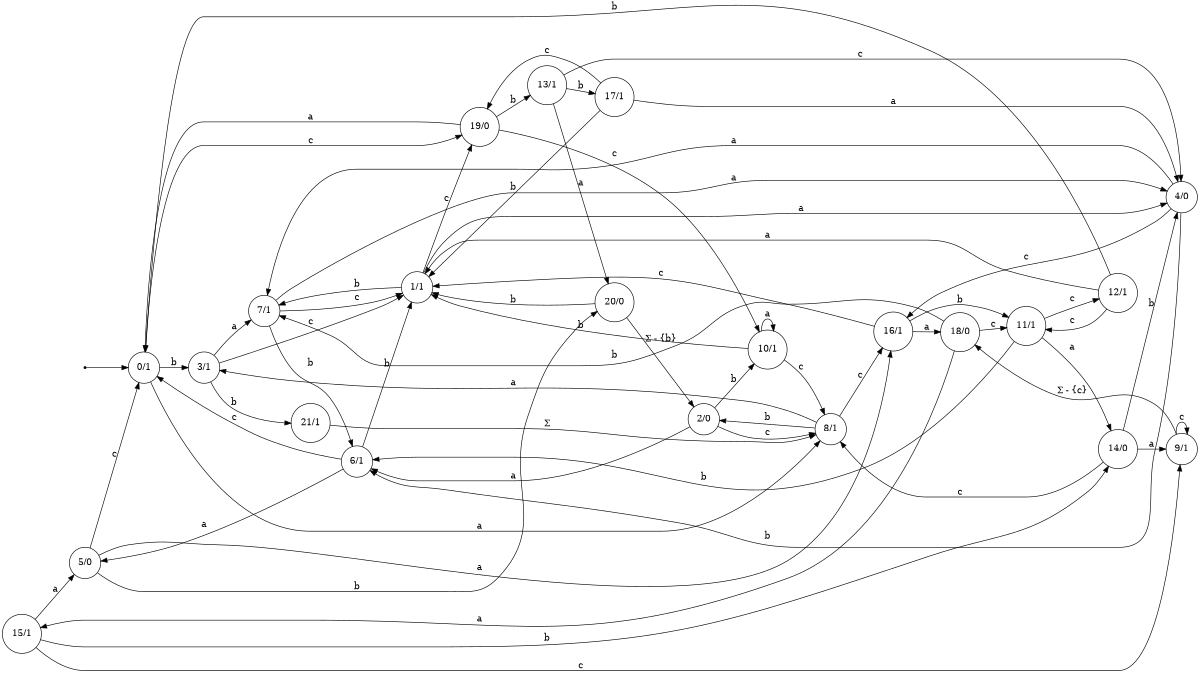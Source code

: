 digraph moore_machine {
	rankdir=LR size="8,5"
	node [shape=circle]
	15 [label="15/1"]
	15 -> 5 [label=a]
	15 -> 14 [label=b]
	15 -> 9 [label=c]
	9 [label="9/1"]
	9 -> 18 [label="Σ - {c}"]
	9 -> 9 [label=c]
	11 [label="11/1"]
	11 -> 14 [label=a]
	11 -> 6 [label=b]
	11 -> 12 [label=c]
	3 [label="3/1"]
	3 -> 7 [label=a]
	3 -> 21 [label=b]
	3 -> 1 [label=c]
	12 [label="12/1"]
	12 -> 1 [label=a]
	12 -> 0 [label=b]
	12 -> 11 [label=c]
	18 [label="18/0"]
	18 -> 15 [label=a]
	18 -> 7 [label=b]
	18 -> 11 [label=c]
	5 [label="5/0"]
	5 -> 16 [label=a]
	5 -> 20 [label=b]
	5 -> 0 [label=c]
	8 [label="8/1"]
	8 -> 3 [label=a]
	8 -> 2 [label=b]
	8 -> 16 [label=c]
	14 [label="14/0"]
	14 -> 9 [label=a]
	14 -> 4 [label=b]
	14 -> 8 [label=c]
	20 [label="20/0"]
	20 -> 2 [label="Σ - {b}"]
	20 -> 1 [label=b]
	21 [label="21/1"]
	21 -> 8 [label="Σ"]
	16 [label="16/1"]
	16 -> 18 [label=a]
	16 -> 11 [label=b]
	16 -> 1 [label=c]
	7 [label="7/1"]
	7 -> 4 [label=a]
	7 -> 6 [label=b]
	7 -> 1 [label=c]
	0 [label="0/1"]
	0 -> 8 [label=a]
	0 -> 3 [label=b]
	0 -> 19 [label=c]
	17 [label="17/1"]
	17 -> 4 [label=a]
	17 -> 1 [label=b]
	17 -> 19 [label=c]
	10 [label="10/1"]
	10 -> 10 [label=a]
	10 -> 1 [label=b]
	10 -> 8 [label=c]
	19 [label="19/0"]
	19 -> 0 [label=a]
	19 -> 13 [label=b]
	19 -> 10 [label=c]
	13 [label="13/1"]
	13 -> 20 [label=a]
	13 -> 17 [label=b]
	13 -> 4 [label=c]
	2 [label="2/0"]
	2 -> 6 [label=a]
	2 -> 10 [label=b]
	2 -> 8 [label=c]
	1 [label="1/1"]
	1 -> 4 [label=a]
	1 -> 7 [label=b]
	1 -> 19 [label=c]
	6 [label="6/1"]
	6 -> 5 [label=a]
	6 -> 1 [label=b]
	6 -> 0 [label=c]
	4 [label="4/0"]
	4 -> 7 [label=a]
	4 -> 6 [label=b]
	4 -> 16 [label=c]
	node [shape=point]
	start
	start -> 0
}
